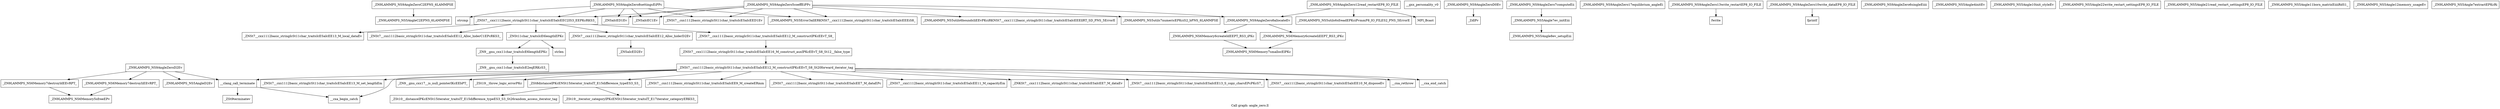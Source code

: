 digraph "Call graph: angle_zero.ll" {
	label="Call graph: angle_zero.ll";

	Node0x56195ca07db0 [shape=record,label="{_ZN9LAMMPS_NS9AngleZeroC2EPNS_6LAMMPSE}"];
	Node0x56195ca07db0 -> Node0x56195c9c54d0;
	Node0x56195c9c54d0 [shape=record,label="{_ZN9LAMMPS_NS5AngleC2EPNS_6LAMMPSE}"];
	Node0x56195ca02630 [shape=record,label="{_ZN9LAMMPS_NS9AngleZeroD2Ev}"];
	Node0x56195ca02630 -> Node0x56195c9c5050;
	Node0x56195ca02630 -> Node0x56195c9df460;
	Node0x56195ca02630 -> Node0x56195c9ccae0;
	Node0x56195ca02630 -> Node0x56195c9c1f40;
	Node0x56195c9c5050 [shape=record,label="{_ZN9LAMMPS_NS6Memory7destroyIiEEvRPT_}"];
	Node0x56195c9c5050 -> Node0x56195c9c1460;
	Node0x56195c9f5a90 [shape=record,label="{__gxx_personality_v0}"];
	Node0x56195c9c1f40 [shape=record,label="{__clang_call_terminate}"];
	Node0x56195c9c1f40 -> Node0x56195c9c2560;
	Node0x56195c9c1f40 -> Node0x56195c9d4070;
	Node0x56195c9c2560 [shape=record,label="{__cxa_begin_catch}"];
	Node0x56195c9d4070 [shape=record,label="{_ZSt9terminatev}"];
	Node0x56195c9df460 [shape=record,label="{_ZN9LAMMPS_NS6Memory7destroyIdEEvRPT_}"];
	Node0x56195c9df460 -> Node0x56195c9c1460;
	Node0x56195c9ccae0 [shape=record,label="{_ZN9LAMMPS_NS5AngleD2Ev}"];
	Node0x56195c9d8db0 [shape=record,label="{_ZN9LAMMPS_NS9AngleZeroD0Ev}"];
	Node0x56195c9d8db0 -> Node0x56195c9cbd40;
	Node0x56195c9cbd40 [shape=record,label="{_ZdlPv}"];
	Node0x56195c9ccf40 [shape=record,label="{_ZN9LAMMPS_NS9AngleZero7computeEii}"];
	Node0x56195c9ccf40 -> Node0x56195c9cd230;
	Node0x56195c9cd230 [shape=record,label="{_ZN9LAMMPS_NS5Angle7ev_initEiii}"];
	Node0x56195c9cd230 -> Node0x56195c9cda70;
	Node0x56195c9d4f10 [shape=record,label="{_ZNSaIcED1Ev}"];
	Node0x56195c9d6af0 [shape=record,label="{strcmp}"];
	Node0x56195c9e2650 [shape=record,label="{_ZN9LAMMPS_NS9AngleZero8allocateEv}"];
	Node0x56195c9e2650 -> Node0x56195c9e4940;
	Node0x56195c9e2650 -> Node0x56195c9e5b30;
	Node0x56195c9ce900 [shape=record,label="{_ZN9LAMMPS_NS9AngleZero8settingsEiPPc}"];
	Node0x56195c9ce900 -> Node0x56195c9cf4c0;
	Node0x56195c9ce900 -> Node0x56195c9db460;
	Node0x56195c9ce900 -> Node0x56195c9d4f10;
	Node0x56195c9ce900 -> Node0x56195c9d4550;
	Node0x56195c9ce900 -> Node0x56195c9e0f80;
	Node0x56195c9ce900 -> Node0x56195c9d6af0;
	Node0x56195c9e0f80 [shape=record,label="{_ZN9LAMMPS_NS5Error3allERKNSt7__cxx1112basic_stringIcSt11char_traitsIcESaIcEEEiS8_}"];
	Node0x56195c9cf4c0 [shape=record,label="{_ZNSaIcEC1Ev}"];
	Node0x56195c9db460 [shape=record,label="{_ZNSt7__cxx1112basic_stringIcSt11char_traitsIcESaIcEEC2IS3_EEPKcRKS3_}"];
	Node0x56195c9db460 -> Node0x56195c9d8b00;
	Node0x56195c9db460 -> Node0x56195c9da850;
	Node0x56195c9db460 -> Node0x56195c9d5080;
	Node0x56195c9db460 -> Node0x56195c9dc050;
	Node0x56195c9db460 -> Node0x56195c9de450;
	Node0x56195c9d4550 [shape=record,label="{_ZNSt7__cxx1112basic_stringIcSt11char_traitsIcESaIcEED1Ev}"];
	Node0x56195c9e4940 [shape=record,label="{_ZN9LAMMPS_NS6Memory6createIdEEPT_RS3_iPKc}"];
	Node0x56195c9e4940 -> Node0x56195c9e6930;
	Node0x56195c9e5b30 [shape=record,label="{_ZN9LAMMPS_NS6Memory6createIiEEPT_RS3_iPKc}"];
	Node0x56195c9e5b30 -> Node0x56195c9e6930;
	Node0x56195c9e9450 [shape=record,label="{_ZN9LAMMPS_NS9AngleZero5coeffEiPPc}"];
	Node0x56195c9e9450 -> Node0x56195c9cf4c0;
	Node0x56195c9e9450 -> Node0x56195c9db460;
	Node0x56195c9e9450 -> Node0x56195c9d4f10;
	Node0x56195c9e9450 -> Node0x56195c9d4550;
	Node0x56195c9e9450 -> Node0x56195c9e0f80;
	Node0x56195c9e9450 -> Node0x56195c9ec970;
	Node0x56195c9e9450 -> Node0x56195c9ec100;
	Node0x56195c9e9450 -> Node0x56195c9e2650;
	Node0x56195c9ec100 [shape=record,label="{_ZN9LAMMPS_NS5utils6boundsIiEEvPKciRKNSt7__cxx1112basic_stringIcSt11char_traitsIcESaIcEEEllRT_SD_PNS_5ErrorE}"];
	Node0x56195c9ec970 [shape=record,label="{_ZN9LAMMPS_NS5utils7numericEPKciS2_bPNS_6LAMMPSE}"];
	Node0x56195c9ed790 [shape=record,label="{_ZN9LAMMPS_NS9AngleZero17equilibrium_angleEi}"];
	Node0x56195c9ef420 [shape=record,label="{_ZN9LAMMPS_NS9AngleZero13write_restartEP8_IO_FILE}"];
	Node0x56195c9ef420 -> Node0x56195c9ef7e0;
	Node0x56195c9ef7e0 [shape=record,label="{fwrite}"];
	Node0x56195c9f7970 [shape=record,label="{_ZN9LAMMPS_NS9AngleZero12read_restartEP8_IO_FILE}"];
	Node0x56195c9f7970 -> Node0x56195c9e2650;
	Node0x56195c9f7970 -> Node0x56195c9f96c0;
	Node0x56195c9f7970 -> Node0x56195c9fae40;
	Node0x56195c9f96c0 [shape=record,label="{_ZN9LAMMPS_NS5utils6sfreadEPKciPvmmP8_IO_FILES2_PNS_5ErrorE}"];
	Node0x56195c9fae40 [shape=record,label="{MPI_Bcast}"];
	Node0x56195c9fcc30 [shape=record,label="{_ZN9LAMMPS_NS9AngleZero10write_dataEP8_IO_FILE}"];
	Node0x56195c9fcc30 -> Node0x56195c9dac40;
	Node0x56195c9dac40 [shape=record,label="{fprintf}"];
	Node0x56195c9ff0b0 [shape=record,label="{_ZN9LAMMPS_NS9AngleZero6singleEiiii}"];
	Node0x56195c9ffc70 [shape=record,label="{_ZN9LAMMPS_NS5Angle4initEv}"];
	Node0x56195ca01bc0 [shape=record,label="{_ZN9LAMMPS_NS5Angle10init_styleEv}"];
	Node0x56195ca02540 [shape=record,label="{_ZN9LAMMPS_NS5Angle22write_restart_settingsEP8_IO_FILE}"];
	Node0x56195ca02da0 [shape=record,label="{_ZN9LAMMPS_NS5Angle21read_restart_settingsEP8_IO_FILE}"];
	Node0x56195ca03df0 [shape=record,label="{_ZN9LAMMPS_NS5Angle11born_matrixEiiiiRdS1_}"];
	Node0x56195ca072e0 [shape=record,label="{_ZN9LAMMPS_NS5Angle12memory_usageEv}"];
	Node0x56195ca01470 [shape=record,label="{_ZN9LAMMPS_NS5Angle7extractEPKcRi}"];
	Node0x56195c9cda70 [shape=record,label="{_ZN9LAMMPS_NS5Angle8ev_setupEiii}"];
	Node0x56195c9c1460 [shape=record,label="{_ZN9LAMMPS_NS6Memory5sfreeEPv}"];
	Node0x56195c9d8b00 [shape=record,label="{_ZNSt7__cxx1112basic_stringIcSt11char_traitsIcESaIcEE13_M_local_dataEv}"];
	Node0x56195c9da850 [shape=record,label="{_ZNSt7__cxx1112basic_stringIcSt11char_traitsIcESaIcEE12_Alloc_hiderC1EPcRKS3_}"];
	Node0x56195c9dc050 [shape=record,label="{_ZNSt7__cxx1112basic_stringIcSt11char_traitsIcESaIcEE12_M_constructIPKcEEvT_S8_}"];
	Node0x56195c9dc050 -> Node0x56195c9ce770;
	Node0x56195c9d5080 [shape=record,label="{_ZNSt11char_traitsIcE6lengthEPKc}"];
	Node0x56195c9d5080 -> Node0x56195c9cb860;
	Node0x56195c9d5080 -> Node0x56195c9d0de0;
	Node0x56195c9de450 [shape=record,label="{_ZNSt7__cxx1112basic_stringIcSt11char_traitsIcESaIcEE12_Alloc_hiderD2Ev}"];
	Node0x56195c9de450 -> Node0x56195c9ce3d0;
	Node0x56195c9ce770 [shape=record,label="{_ZNSt7__cxx1112basic_stringIcSt11char_traitsIcESaIcEE16_M_construct_auxIPKcEEvT_S8_St12__false_type}"];
	Node0x56195c9ce770 -> Node0x56195c9e5ba0;
	Node0x56195c9e5ba0 [shape=record,label="{_ZNSt7__cxx1112basic_stringIcSt11char_traitsIcESaIcEE12_M_constructIPKcEEvT_S8_St20forward_iterator_tag}"];
	Node0x56195c9e5ba0 -> Node0x56195c9f8a90;
	Node0x56195c9e5ba0 -> Node0x56195ca049d0;
	Node0x56195c9e5ba0 -> Node0x56195c9f5d30;
	Node0x56195c9e5ba0 -> Node0x56195c97b2f0;
	Node0x56195c9e5ba0 -> Node0x56195c9fb780;
	Node0x56195c9e5ba0 -> Node0x56195ca00610;
	Node0x56195c9e5ba0 -> Node0x56195ca01350;
	Node0x56195c9e5ba0 -> Node0x56195ca0ed80;
	Node0x56195c9e5ba0 -> Node0x56195c9c2560;
	Node0x56195c9e5ba0 -> Node0x56195c9d8240;
	Node0x56195c9e5ba0 -> Node0x56195c9d82c0;
	Node0x56195c9e5ba0 -> Node0x56195c9e5e20;
	Node0x56195c9e5ba0 -> Node0x56195c9eda40;
	Node0x56195c9e5ba0 -> Node0x56195c9c1f40;
	Node0x56195c9f8a90 [shape=record,label="{_ZN9__gnu_cxx17__is_null_pointerIKcEEbPT_}"];
	Node0x56195ca049d0 [shape=record,label="{_ZSt19__throw_logic_errorPKc}"];
	Node0x56195c9f5d30 [shape=record,label="{_ZSt8distanceIPKcENSt15iterator_traitsIT_E15difference_typeES3_S3_}"];
	Node0x56195c9f5d30 -> Node0x56195c9edac0;
	Node0x56195c9f5d30 -> Node0x56195ca038c0;
	Node0x56195c9fb780 [shape=record,label="{_ZNSt7__cxx1112basic_stringIcSt11char_traitsIcESaIcEE7_M_dataEPc}"];
	Node0x56195c97b2f0 [shape=record,label="{_ZNSt7__cxx1112basic_stringIcSt11char_traitsIcESaIcEE9_M_createERmm}"];
	Node0x56195ca00610 [shape=record,label="{_ZNSt7__cxx1112basic_stringIcSt11char_traitsIcESaIcEE11_M_capacityEm}"];
	Node0x56195ca0ed80 [shape=record,label="{_ZNSt7__cxx1112basic_stringIcSt11char_traitsIcESaIcEE13_S_copy_charsEPcPKcS7_}"];
	Node0x56195ca01350 [shape=record,label="{_ZNKSt7__cxx1112basic_stringIcSt11char_traitsIcESaIcEE7_M_dataEv}"];
	Node0x56195c9d8240 [shape=record,label="{_ZNSt7__cxx1112basic_stringIcSt11char_traitsIcESaIcEE10_M_disposeEv}"];
	Node0x56195c9d82c0 [shape=record,label="{__cxa_rethrow}"];
	Node0x56195c9e5e20 [shape=record,label="{__cxa_end_catch}"];
	Node0x56195c9eda40 [shape=record,label="{_ZNSt7__cxx1112basic_stringIcSt11char_traitsIcESaIcEE13_M_set_lengthEm}"];
	Node0x56195ca038c0 [shape=record,label="{_ZSt10__distanceIPKcENSt15iterator_traitsIT_E15difference_typeES3_S3_St26random_access_iterator_tag}"];
	Node0x56195c9edac0 [shape=record,label="{_ZSt19__iterator_categoryIPKcENSt15iterator_traitsIT_E17iterator_categoryERKS3_}"];
	Node0x56195c9cb860 [shape=record,label="{_ZN9__gnu_cxx11char_traitsIcE6lengthEPKc}"];
	Node0x56195c9cb860 -> Node0x56195ca008a0;
	Node0x56195c9d0de0 [shape=record,label="{strlen}"];
	Node0x56195ca008a0 [shape=record,label="{_ZN9__gnu_cxx11char_traitsIcE2eqERKcS3_}"];
	Node0x56195c9ce3d0 [shape=record,label="{_ZNSaIcED2Ev}"];
	Node0x56195c9e6930 [shape=record,label="{_ZN9LAMMPS_NS6Memory7smallocElPKc}"];
}
